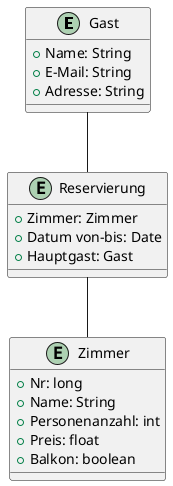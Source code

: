@startuml ER-Diagramm_Zimmerreservierung
entity Gast {
  + Name: String
  + E-Mail: String
  + Adresse: String
}

entity Zimmer {
  + Nr: long
  + Name: String
  + Personenanzahl: int
  + Preis: float
  + Balkon: boolean
}

entity Reservierung {
  + Zimmer: Zimmer
  + Datum von-bis: Date
  + Hauptgast: Gast
}

Gast -- Reservierung
Reservierung -- Zimmer
@enduml
